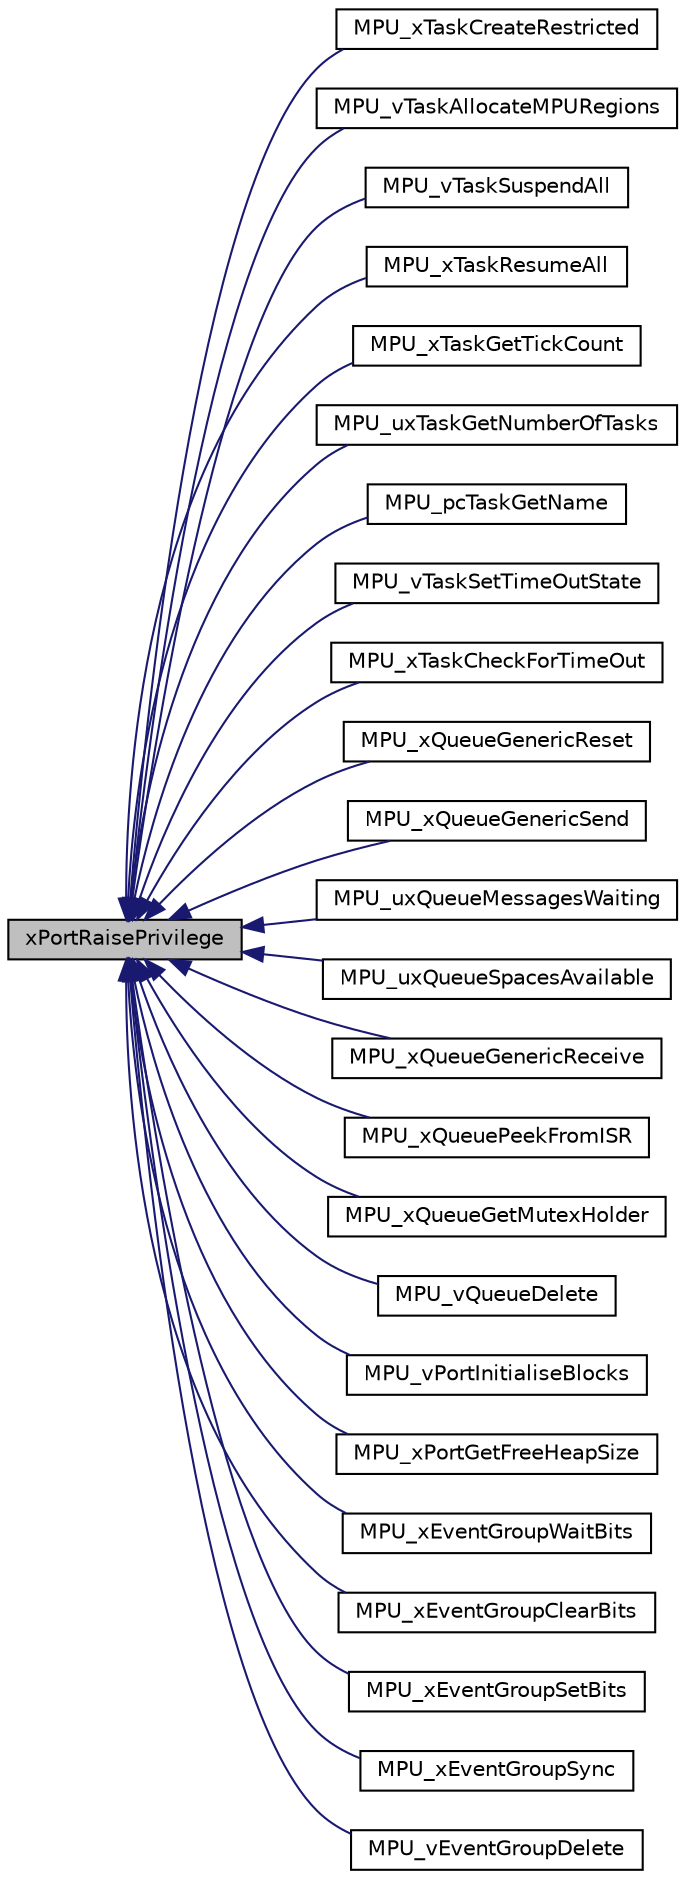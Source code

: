 digraph "xPortRaisePrivilege"
{
  edge [fontname="Helvetica",fontsize="10",labelfontname="Helvetica",labelfontsize="10"];
  node [fontname="Helvetica",fontsize="10",shape=record];
  rankdir="LR";
  Node19 [label="xPortRaisePrivilege",height=0.2,width=0.4,color="black", fillcolor="grey75", style="filled", fontcolor="black"];
  Node19 -> Node20 [dir="back",color="midnightblue",fontsize="10",style="solid",fontname="Helvetica"];
  Node20 [label="MPU_xTaskCreateRestricted",height=0.2,width=0.4,color="black", fillcolor="white", style="filled",URL="$mpu__wrappers_8c.html#a5d01951fdc30c9d8ec5769dbf7e4cb73"];
  Node19 -> Node21 [dir="back",color="midnightblue",fontsize="10",style="solid",fontname="Helvetica"];
  Node21 [label="MPU_vTaskAllocateMPURegions",height=0.2,width=0.4,color="black", fillcolor="white", style="filled",URL="$mpu__wrappers_8c.html#a851c943acdf98615bfa3940ae18b0158"];
  Node19 -> Node22 [dir="back",color="midnightblue",fontsize="10",style="solid",fontname="Helvetica"];
  Node22 [label="MPU_vTaskSuspendAll",height=0.2,width=0.4,color="black", fillcolor="white", style="filled",URL="$mpu__wrappers_8c.html#a5a89966e24025e52ea10166ce2c492d4"];
  Node19 -> Node23 [dir="back",color="midnightblue",fontsize="10",style="solid",fontname="Helvetica"];
  Node23 [label="MPU_xTaskResumeAll",height=0.2,width=0.4,color="black", fillcolor="white", style="filled",URL="$mpu__wrappers_8c.html#aa43b421a9eff441d0a850998551b17b4"];
  Node19 -> Node24 [dir="back",color="midnightblue",fontsize="10",style="solid",fontname="Helvetica"];
  Node24 [label="MPU_xTaskGetTickCount",height=0.2,width=0.4,color="black", fillcolor="white", style="filled",URL="$mpu__wrappers_8c.html#a3b24e0327b39b868b91ff031fbdab048"];
  Node19 -> Node25 [dir="back",color="midnightblue",fontsize="10",style="solid",fontname="Helvetica"];
  Node25 [label="MPU_uxTaskGetNumberOfTasks",height=0.2,width=0.4,color="black", fillcolor="white", style="filled",URL="$mpu__wrappers_8c.html#a46b9dfbf8afce7ac947cb5be9bf381fa"];
  Node19 -> Node26 [dir="back",color="midnightblue",fontsize="10",style="solid",fontname="Helvetica"];
  Node26 [label="MPU_pcTaskGetName",height=0.2,width=0.4,color="black", fillcolor="white", style="filled",URL="$mpu__wrappers_8c.html#a0a39a60680b18b8b9c650a3d38af4f7b"];
  Node19 -> Node27 [dir="back",color="midnightblue",fontsize="10",style="solid",fontname="Helvetica"];
  Node27 [label="MPU_vTaskSetTimeOutState",height=0.2,width=0.4,color="black", fillcolor="white", style="filled",URL="$mpu__wrappers_8c.html#a0c2b837c8ebc7189c2d168f26e8fc47c"];
  Node19 -> Node28 [dir="back",color="midnightblue",fontsize="10",style="solid",fontname="Helvetica"];
  Node28 [label="MPU_xTaskCheckForTimeOut",height=0.2,width=0.4,color="black", fillcolor="white", style="filled",URL="$mpu__wrappers_8c.html#a6d0605238a63245000181fa892ec5323"];
  Node19 -> Node29 [dir="back",color="midnightblue",fontsize="10",style="solid",fontname="Helvetica"];
  Node29 [label="MPU_xQueueGenericReset",height=0.2,width=0.4,color="black", fillcolor="white", style="filled",URL="$mpu__wrappers_8c.html#ac7dccb1862fd656e1aedff73bd7c3433"];
  Node19 -> Node30 [dir="back",color="midnightblue",fontsize="10",style="solid",fontname="Helvetica"];
  Node30 [label="MPU_xQueueGenericSend",height=0.2,width=0.4,color="black", fillcolor="white", style="filled",URL="$mpu__wrappers_8c.html#afec3801d053a850488cda14b0cad95fd"];
  Node19 -> Node31 [dir="back",color="midnightblue",fontsize="10",style="solid",fontname="Helvetica"];
  Node31 [label="MPU_uxQueueMessagesWaiting",height=0.2,width=0.4,color="black", fillcolor="white", style="filled",URL="$mpu__wrappers_8c.html#ab197334f4b3b92d0a0c744f568481a5d"];
  Node19 -> Node32 [dir="back",color="midnightblue",fontsize="10",style="solid",fontname="Helvetica"];
  Node32 [label="MPU_uxQueueSpacesAvailable",height=0.2,width=0.4,color="black", fillcolor="white", style="filled",URL="$mpu__wrappers_8c.html#af423f8035d982ede94ddbdc4795af8ca"];
  Node19 -> Node33 [dir="back",color="midnightblue",fontsize="10",style="solid",fontname="Helvetica"];
  Node33 [label="MPU_xQueueGenericReceive",height=0.2,width=0.4,color="black", fillcolor="white", style="filled",URL="$mpu__wrappers_8c.html#a11f6f4ba0b7f2612c09d7494aa695297"];
  Node19 -> Node34 [dir="back",color="midnightblue",fontsize="10",style="solid",fontname="Helvetica"];
  Node34 [label="MPU_xQueuePeekFromISR",height=0.2,width=0.4,color="black", fillcolor="white", style="filled",URL="$mpu__wrappers_8c.html#a9aeb66abf9fe439c26ffebcde56017ea"];
  Node19 -> Node35 [dir="back",color="midnightblue",fontsize="10",style="solid",fontname="Helvetica"];
  Node35 [label="MPU_xQueueGetMutexHolder",height=0.2,width=0.4,color="black", fillcolor="white", style="filled",URL="$mpu__wrappers_8c.html#a7278ca1132b990192755eee24d6d2ef7"];
  Node19 -> Node36 [dir="back",color="midnightblue",fontsize="10",style="solid",fontname="Helvetica"];
  Node36 [label="MPU_vQueueDelete",height=0.2,width=0.4,color="black", fillcolor="white", style="filled",URL="$mpu__wrappers_8c.html#ac378aaf28d5631ab7dcb8c75840f9544"];
  Node19 -> Node37 [dir="back",color="midnightblue",fontsize="10",style="solid",fontname="Helvetica"];
  Node37 [label="MPU_vPortInitialiseBlocks",height=0.2,width=0.4,color="black", fillcolor="white", style="filled",URL="$mpu__wrappers_8c.html#aab32821ad688618871c0c2771b981a61"];
  Node19 -> Node38 [dir="back",color="midnightblue",fontsize="10",style="solid",fontname="Helvetica"];
  Node38 [label="MPU_xPortGetFreeHeapSize",height=0.2,width=0.4,color="black", fillcolor="white", style="filled",URL="$mpu__wrappers_8c.html#aaa61035f1d697dafc2b97227e0d81f0a"];
  Node19 -> Node39 [dir="back",color="midnightblue",fontsize="10",style="solid",fontname="Helvetica"];
  Node39 [label="MPU_xEventGroupWaitBits",height=0.2,width=0.4,color="black", fillcolor="white", style="filled",URL="$mpu__wrappers_8c.html#a9de3688a138371bf668f3db7d246c4f6"];
  Node19 -> Node40 [dir="back",color="midnightblue",fontsize="10",style="solid",fontname="Helvetica"];
  Node40 [label="MPU_xEventGroupClearBits",height=0.2,width=0.4,color="black", fillcolor="white", style="filled",URL="$mpu__wrappers_8c.html#ad3779b376e213e0868c55cd1f816bfb8"];
  Node19 -> Node41 [dir="back",color="midnightblue",fontsize="10",style="solid",fontname="Helvetica"];
  Node41 [label="MPU_xEventGroupSetBits",height=0.2,width=0.4,color="black", fillcolor="white", style="filled",URL="$mpu__wrappers_8c.html#a0432497ecd5f8a19cc61a13cf53adaff"];
  Node19 -> Node42 [dir="back",color="midnightblue",fontsize="10",style="solid",fontname="Helvetica"];
  Node42 [label="MPU_xEventGroupSync",height=0.2,width=0.4,color="black", fillcolor="white", style="filled",URL="$mpu__wrappers_8c.html#a6a226283b88af6323ec11950dfaa9c7e"];
  Node19 -> Node43 [dir="back",color="midnightblue",fontsize="10",style="solid",fontname="Helvetica"];
  Node43 [label="MPU_vEventGroupDelete",height=0.2,width=0.4,color="black", fillcolor="white", style="filled",URL="$mpu__wrappers_8c.html#a5c58731972a24a3ef87e83179cb3a078"];
}
